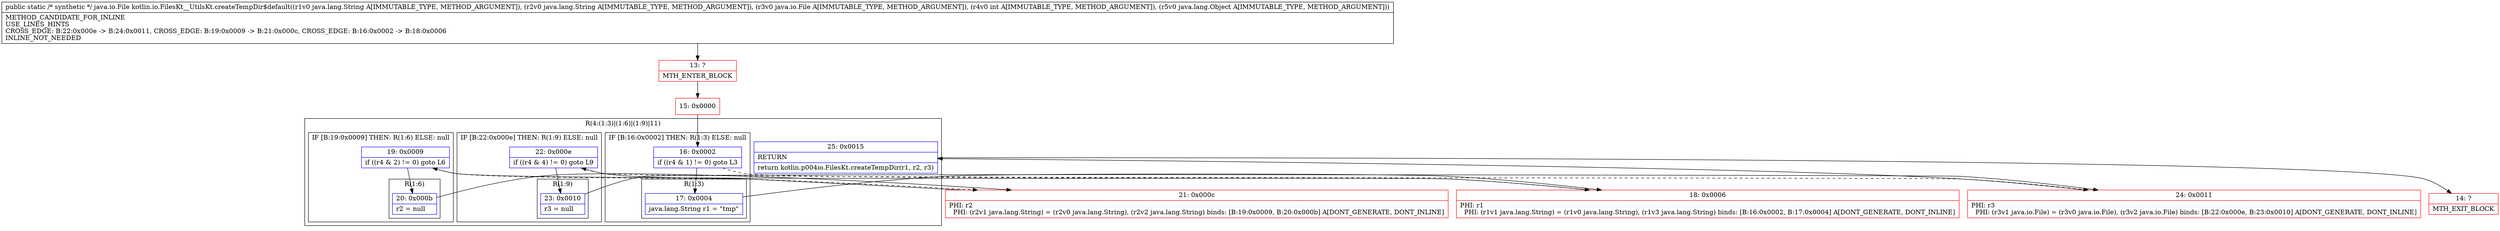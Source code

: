 digraph "CFG forkotlin.io.FilesKt__UtilsKt.createTempDir$default(Ljava\/lang\/String;Ljava\/lang\/String;Ljava\/io\/File;ILjava\/lang\/Object;)Ljava\/io\/File;" {
subgraph cluster_Region_1518635257 {
label = "R(4:(1:3)|(1:6)|(1:9)|11)";
node [shape=record,color=blue];
subgraph cluster_IfRegion_2086549037 {
label = "IF [B:16:0x0002] THEN: R(1:3) ELSE: null";
node [shape=record,color=blue];
Node_16 [shape=record,label="{16\:\ 0x0002|if ((r4 & 1) != 0) goto L3\l}"];
subgraph cluster_Region_1849326001 {
label = "R(1:3)";
node [shape=record,color=blue];
Node_17 [shape=record,label="{17\:\ 0x0004|java.lang.String r1 = \"tmp\"\l}"];
}
}
subgraph cluster_IfRegion_350772322 {
label = "IF [B:19:0x0009] THEN: R(1:6) ELSE: null";
node [shape=record,color=blue];
Node_19 [shape=record,label="{19\:\ 0x0009|if ((r4 & 2) != 0) goto L6\l}"];
subgraph cluster_Region_1792396614 {
label = "R(1:6)";
node [shape=record,color=blue];
Node_20 [shape=record,label="{20\:\ 0x000b|r2 = null\l}"];
}
}
subgraph cluster_IfRegion_1731686767 {
label = "IF [B:22:0x000e] THEN: R(1:9) ELSE: null";
node [shape=record,color=blue];
Node_22 [shape=record,label="{22\:\ 0x000e|if ((r4 & 4) != 0) goto L9\l}"];
subgraph cluster_Region_1526561737 {
label = "R(1:9)";
node [shape=record,color=blue];
Node_23 [shape=record,label="{23\:\ 0x0010|r3 = null\l}"];
}
}
Node_25 [shape=record,label="{25\:\ 0x0015|RETURN\l|return kotlin.p004io.FilesKt.createTempDir(r1, r2, r3)\l}"];
}
Node_13 [shape=record,color=red,label="{13\:\ ?|MTH_ENTER_BLOCK\l}"];
Node_15 [shape=record,color=red,label="{15\:\ 0x0000}"];
Node_18 [shape=record,color=red,label="{18\:\ 0x0006|PHI: r1 \l  PHI: (r1v1 java.lang.String) = (r1v0 java.lang.String), (r1v3 java.lang.String) binds: [B:16:0x0002, B:17:0x0004] A[DONT_GENERATE, DONT_INLINE]\l}"];
Node_21 [shape=record,color=red,label="{21\:\ 0x000c|PHI: r2 \l  PHI: (r2v1 java.lang.String) = (r2v0 java.lang.String), (r2v2 java.lang.String) binds: [B:19:0x0009, B:20:0x000b] A[DONT_GENERATE, DONT_INLINE]\l}"];
Node_24 [shape=record,color=red,label="{24\:\ 0x0011|PHI: r3 \l  PHI: (r3v1 java.io.File) = (r3v0 java.io.File), (r3v2 java.io.File) binds: [B:22:0x000e, B:23:0x0010] A[DONT_GENERATE, DONT_INLINE]\l}"];
Node_14 [shape=record,color=red,label="{14\:\ ?|MTH_EXIT_BLOCK\l}"];
MethodNode[shape=record,label="{public static \/* synthetic *\/ java.io.File kotlin.io.FilesKt__UtilsKt.createTempDir$default((r1v0 java.lang.String A[IMMUTABLE_TYPE, METHOD_ARGUMENT]), (r2v0 java.lang.String A[IMMUTABLE_TYPE, METHOD_ARGUMENT]), (r3v0 java.io.File A[IMMUTABLE_TYPE, METHOD_ARGUMENT]), (r4v0 int A[IMMUTABLE_TYPE, METHOD_ARGUMENT]), (r5v0 java.lang.Object A[IMMUTABLE_TYPE, METHOD_ARGUMENT]))  | METHOD_CANDIDATE_FOR_INLINE\lUSE_LINES_HINTS\lCROSS_EDGE: B:22:0x000e \-\> B:24:0x0011, CROSS_EDGE: B:19:0x0009 \-\> B:21:0x000c, CROSS_EDGE: B:16:0x0002 \-\> B:18:0x0006\lINLINE_NOT_NEEDED\l}"];
MethodNode -> Node_13;Node_16 -> Node_17;
Node_16 -> Node_18[style=dashed];
Node_17 -> Node_18;
Node_19 -> Node_20;
Node_19 -> Node_21[style=dashed];
Node_20 -> Node_21;
Node_22 -> Node_23;
Node_22 -> Node_24[style=dashed];
Node_23 -> Node_24;
Node_25 -> Node_14;
Node_13 -> Node_15;
Node_15 -> Node_16;
Node_18 -> Node_19;
Node_21 -> Node_22;
Node_24 -> Node_25;
}

